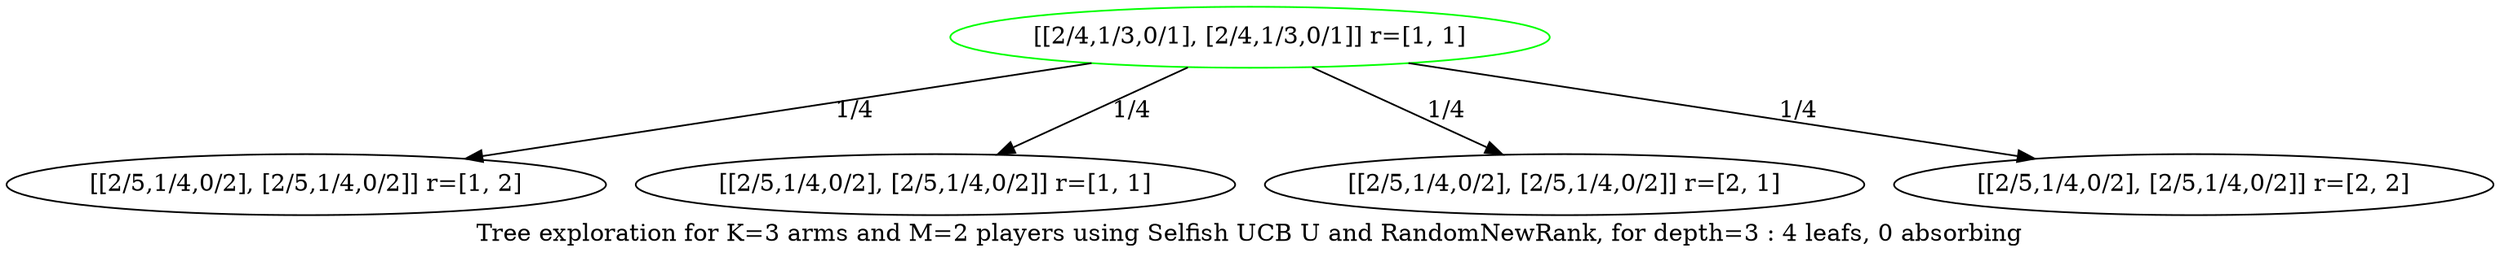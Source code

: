 digraph {
	overlap=false
	label="Tree exploration for K=3 arms and M=2 players using Selfish UCB U and RandomNewRank, for depth=3 : 4 leafs, 0 absorbing"
	0 [label="[[2/4,1/3,0/1], [2/4,1/3,0/1]] r=[1, 1]" color=green]
	1 [label="[[2/5,1/4,0/2], [2/5,1/4,0/2]] r=[1, 2]"]
	0 -> 1 [label="1/4" color=black]
	2 [label="[[2/5,1/4,0/2], [2/5,1/4,0/2]] r=[1, 1]"]
	0 -> 2 [label="1/4" color=black]
	3 [label="[[2/5,1/4,0/2], [2/5,1/4,0/2]] r=[2, 1]"]
	0 -> 3 [label="1/4" color=black]
	4 [label="[[2/5,1/4,0/2], [2/5,1/4,0/2]] r=[2, 2]"]
	0 -> 4 [label="1/4" color=black]
}
